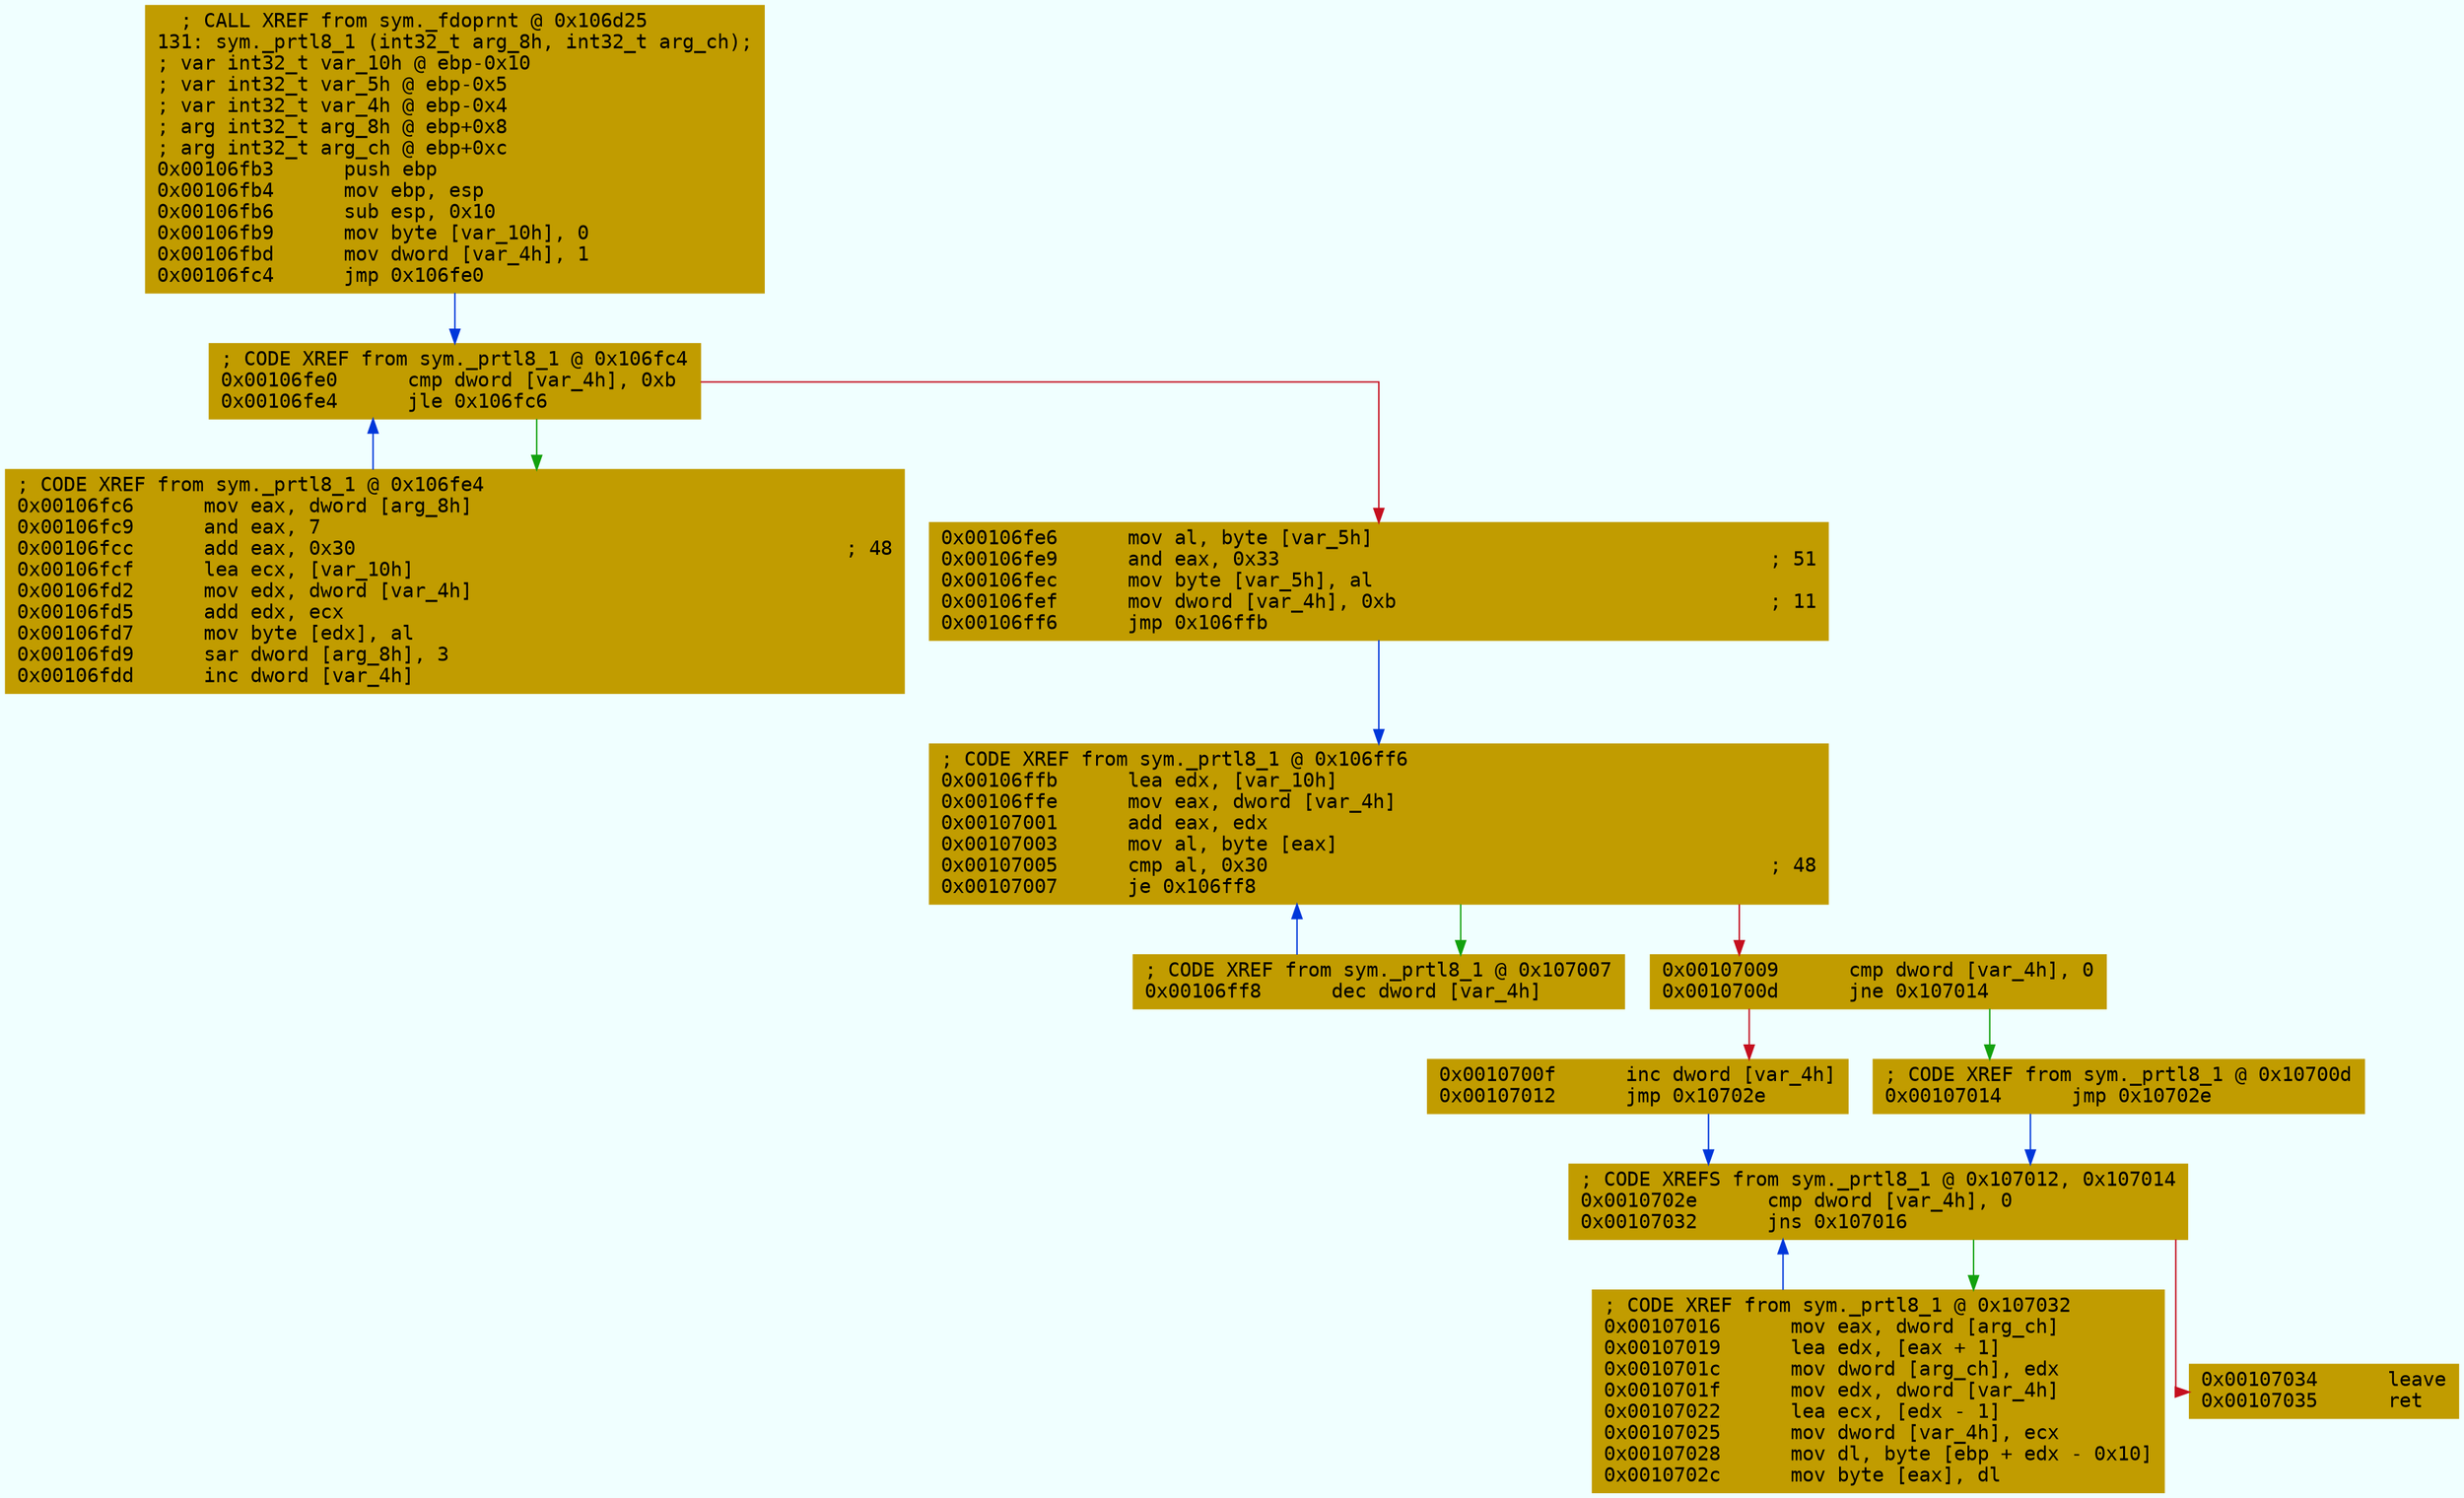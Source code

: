 digraph code {
	graph [bgcolor=azure fontsize=8 fontname="Courier" splines="ortho"];
	node [fillcolor=gray style=filled shape=box];
	edge [arrowhead="normal"];
	"0x00106fb3" [URL="sym._prtl8_1/0x00106fb3", fillcolor="#c19c00",color="#c19c00", fontname="Courier",label="  ; CALL XREF from sym._fdoprnt @ 0x106d25\l131: sym._prtl8_1 (int32_t arg_8h, int32_t arg_ch);\l; var int32_t var_10h @ ebp-0x10\l; var int32_t var_5h @ ebp-0x5\l; var int32_t var_4h @ ebp-0x4\l; arg int32_t arg_8h @ ebp+0x8\l; arg int32_t arg_ch @ ebp+0xc\l0x00106fb3      push ebp\l0x00106fb4      mov ebp, esp\l0x00106fb6      sub esp, 0x10\l0x00106fb9      mov byte [var_10h], 0\l0x00106fbd      mov dword [var_4h], 1\l0x00106fc4      jmp 0x106fe0\l"]
	"0x00106fc6" [URL="sym._prtl8_1/0x00106fc6", fillcolor="#c19c00",color="#c19c00", fontname="Courier",label="; CODE XREF from sym._prtl8_1 @ 0x106fe4\l0x00106fc6      mov eax, dword [arg_8h]\l0x00106fc9      and eax, 7\l0x00106fcc      add eax, 0x30                                          ; 48\l0x00106fcf      lea ecx, [var_10h]\l0x00106fd2      mov edx, dword [var_4h]\l0x00106fd5      add edx, ecx\l0x00106fd7      mov byte [edx], al\l0x00106fd9      sar dword [arg_8h], 3\l0x00106fdd      inc dword [var_4h]\l"]
	"0x00106fe0" [URL="sym._prtl8_1/0x00106fe0", fillcolor="#c19c00",color="#c19c00", fontname="Courier",label="; CODE XREF from sym._prtl8_1 @ 0x106fc4\l0x00106fe0      cmp dword [var_4h], 0xb\l0x00106fe4      jle 0x106fc6\l"]
	"0x00106fe6" [URL="sym._prtl8_1/0x00106fe6", fillcolor="#c19c00",color="#c19c00", fontname="Courier",label="0x00106fe6      mov al, byte [var_5h]\l0x00106fe9      and eax, 0x33                                          ; 51\l0x00106fec      mov byte [var_5h], al\l0x00106fef      mov dword [var_4h], 0xb                                ; 11\l0x00106ff6      jmp 0x106ffb\l"]
	"0x00106ff8" [URL="sym._prtl8_1/0x00106ff8", fillcolor="#c19c00",color="#c19c00", fontname="Courier",label="; CODE XREF from sym._prtl8_1 @ 0x107007\l0x00106ff8      dec dword [var_4h]\l"]
	"0x00106ffb" [URL="sym._prtl8_1/0x00106ffb", fillcolor="#c19c00",color="#c19c00", fontname="Courier",label="; CODE XREF from sym._prtl8_1 @ 0x106ff6\l0x00106ffb      lea edx, [var_10h]\l0x00106ffe      mov eax, dword [var_4h]\l0x00107001      add eax, edx\l0x00107003      mov al, byte [eax]\l0x00107005      cmp al, 0x30                                           ; 48\l0x00107007      je 0x106ff8\l"]
	"0x00107009" [URL="sym._prtl8_1/0x00107009", fillcolor="#c19c00",color="#c19c00", fontname="Courier",label="0x00107009      cmp dword [var_4h], 0\l0x0010700d      jne 0x107014\l"]
	"0x0010700f" [URL="sym._prtl8_1/0x0010700f", fillcolor="#c19c00",color="#c19c00", fontname="Courier",label="0x0010700f      inc dword [var_4h]\l0x00107012      jmp 0x10702e\l"]
	"0x00107014" [URL="sym._prtl8_1/0x00107014", fillcolor="#c19c00",color="#c19c00", fontname="Courier",label="; CODE XREF from sym._prtl8_1 @ 0x10700d\l0x00107014      jmp 0x10702e\l"]
	"0x00107016" [URL="sym._prtl8_1/0x00107016", fillcolor="#c19c00",color="#c19c00", fontname="Courier",label="; CODE XREF from sym._prtl8_1 @ 0x107032\l0x00107016      mov eax, dword [arg_ch]\l0x00107019      lea edx, [eax + 1]\l0x0010701c      mov dword [arg_ch], edx\l0x0010701f      mov edx, dword [var_4h]\l0x00107022      lea ecx, [edx - 1]\l0x00107025      mov dword [var_4h], ecx\l0x00107028      mov dl, byte [ebp + edx - 0x10]\l0x0010702c      mov byte [eax], dl\l"]
	"0x0010702e" [URL="sym._prtl8_1/0x0010702e", fillcolor="#c19c00",color="#c19c00", fontname="Courier",label="; CODE XREFS from sym._prtl8_1 @ 0x107012, 0x107014\l0x0010702e      cmp dword [var_4h], 0\l0x00107032      jns 0x107016\l"]
	"0x00107034" [URL="sym._prtl8_1/0x00107034", fillcolor="#c19c00",color="#c19c00", fontname="Courier",label="0x00107034      leave\l0x00107035      ret\l"]
        "0x00106fb3" -> "0x00106fe0" [color="#0037da"];
        "0x00106fc6" -> "0x00106fe0" [color="#0037da"];
        "0x00106fe0" -> "0x00106fc6" [color="#13a10e"];
        "0x00106fe0" -> "0x00106fe6" [color="#c50f1f"];
        "0x00106fe6" -> "0x00106ffb" [color="#0037da"];
        "0x00106ff8" -> "0x00106ffb" [color="#0037da"];
        "0x00106ffb" -> "0x00106ff8" [color="#13a10e"];
        "0x00106ffb" -> "0x00107009" [color="#c50f1f"];
        "0x00107009" -> "0x00107014" [color="#13a10e"];
        "0x00107009" -> "0x0010700f" [color="#c50f1f"];
        "0x0010700f" -> "0x0010702e" [color="#0037da"];
        "0x00107014" -> "0x0010702e" [color="#0037da"];
        "0x00107016" -> "0x0010702e" [color="#0037da"];
        "0x0010702e" -> "0x00107016" [color="#13a10e"];
        "0x0010702e" -> "0x00107034" [color="#c50f1f"];
}
